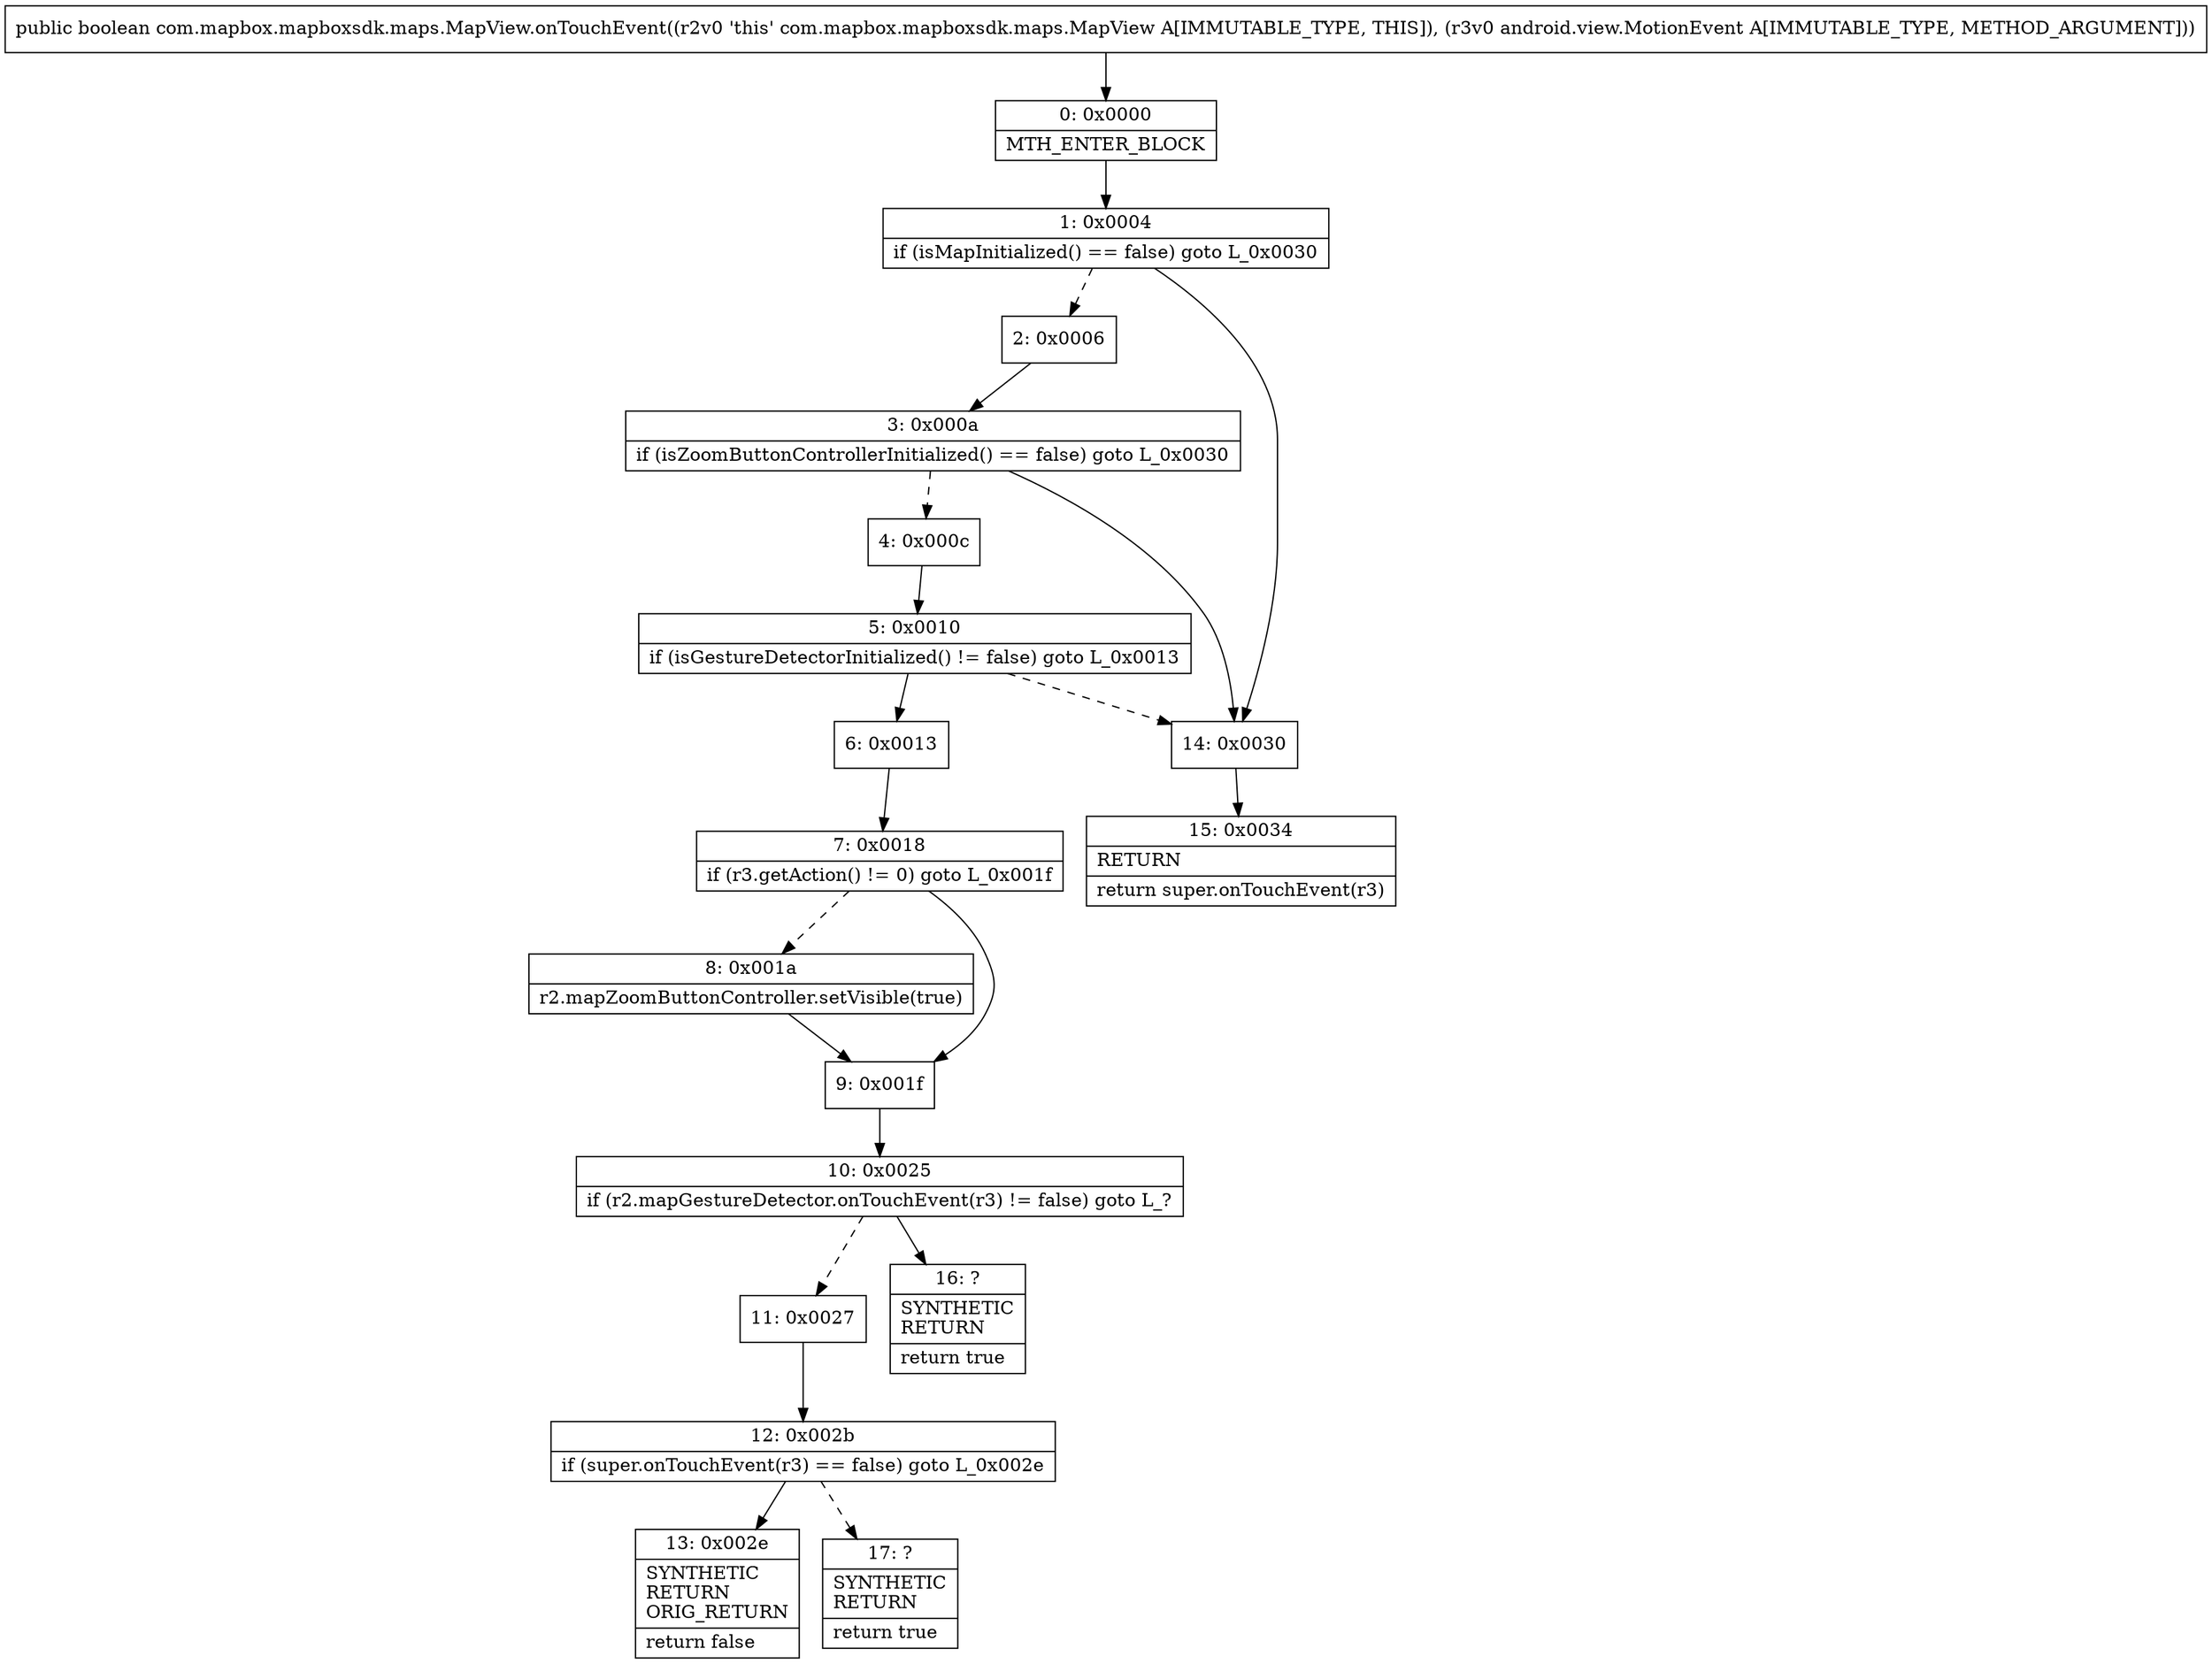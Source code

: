 digraph "CFG forcom.mapbox.mapboxsdk.maps.MapView.onTouchEvent(Landroid\/view\/MotionEvent;)Z" {
Node_0 [shape=record,label="{0\:\ 0x0000|MTH_ENTER_BLOCK\l}"];
Node_1 [shape=record,label="{1\:\ 0x0004|if (isMapInitialized() == false) goto L_0x0030\l}"];
Node_2 [shape=record,label="{2\:\ 0x0006}"];
Node_3 [shape=record,label="{3\:\ 0x000a|if (isZoomButtonControllerInitialized() == false) goto L_0x0030\l}"];
Node_4 [shape=record,label="{4\:\ 0x000c}"];
Node_5 [shape=record,label="{5\:\ 0x0010|if (isGestureDetectorInitialized() != false) goto L_0x0013\l}"];
Node_6 [shape=record,label="{6\:\ 0x0013}"];
Node_7 [shape=record,label="{7\:\ 0x0018|if (r3.getAction() != 0) goto L_0x001f\l}"];
Node_8 [shape=record,label="{8\:\ 0x001a|r2.mapZoomButtonController.setVisible(true)\l}"];
Node_9 [shape=record,label="{9\:\ 0x001f}"];
Node_10 [shape=record,label="{10\:\ 0x0025|if (r2.mapGestureDetector.onTouchEvent(r3) != false) goto L_?\l}"];
Node_11 [shape=record,label="{11\:\ 0x0027}"];
Node_12 [shape=record,label="{12\:\ 0x002b|if (super.onTouchEvent(r3) == false) goto L_0x002e\l}"];
Node_13 [shape=record,label="{13\:\ 0x002e|SYNTHETIC\lRETURN\lORIG_RETURN\l|return false\l}"];
Node_14 [shape=record,label="{14\:\ 0x0030}"];
Node_15 [shape=record,label="{15\:\ 0x0034|RETURN\l|return super.onTouchEvent(r3)\l}"];
Node_16 [shape=record,label="{16\:\ ?|SYNTHETIC\lRETURN\l|return true\l}"];
Node_17 [shape=record,label="{17\:\ ?|SYNTHETIC\lRETURN\l|return true\l}"];
MethodNode[shape=record,label="{public boolean com.mapbox.mapboxsdk.maps.MapView.onTouchEvent((r2v0 'this' com.mapbox.mapboxsdk.maps.MapView A[IMMUTABLE_TYPE, THIS]), (r3v0 android.view.MotionEvent A[IMMUTABLE_TYPE, METHOD_ARGUMENT])) }"];
MethodNode -> Node_0;
Node_0 -> Node_1;
Node_1 -> Node_2[style=dashed];
Node_1 -> Node_14;
Node_2 -> Node_3;
Node_3 -> Node_4[style=dashed];
Node_3 -> Node_14;
Node_4 -> Node_5;
Node_5 -> Node_6;
Node_5 -> Node_14[style=dashed];
Node_6 -> Node_7;
Node_7 -> Node_8[style=dashed];
Node_7 -> Node_9;
Node_8 -> Node_9;
Node_9 -> Node_10;
Node_10 -> Node_11[style=dashed];
Node_10 -> Node_16;
Node_11 -> Node_12;
Node_12 -> Node_13;
Node_12 -> Node_17[style=dashed];
Node_14 -> Node_15;
}

